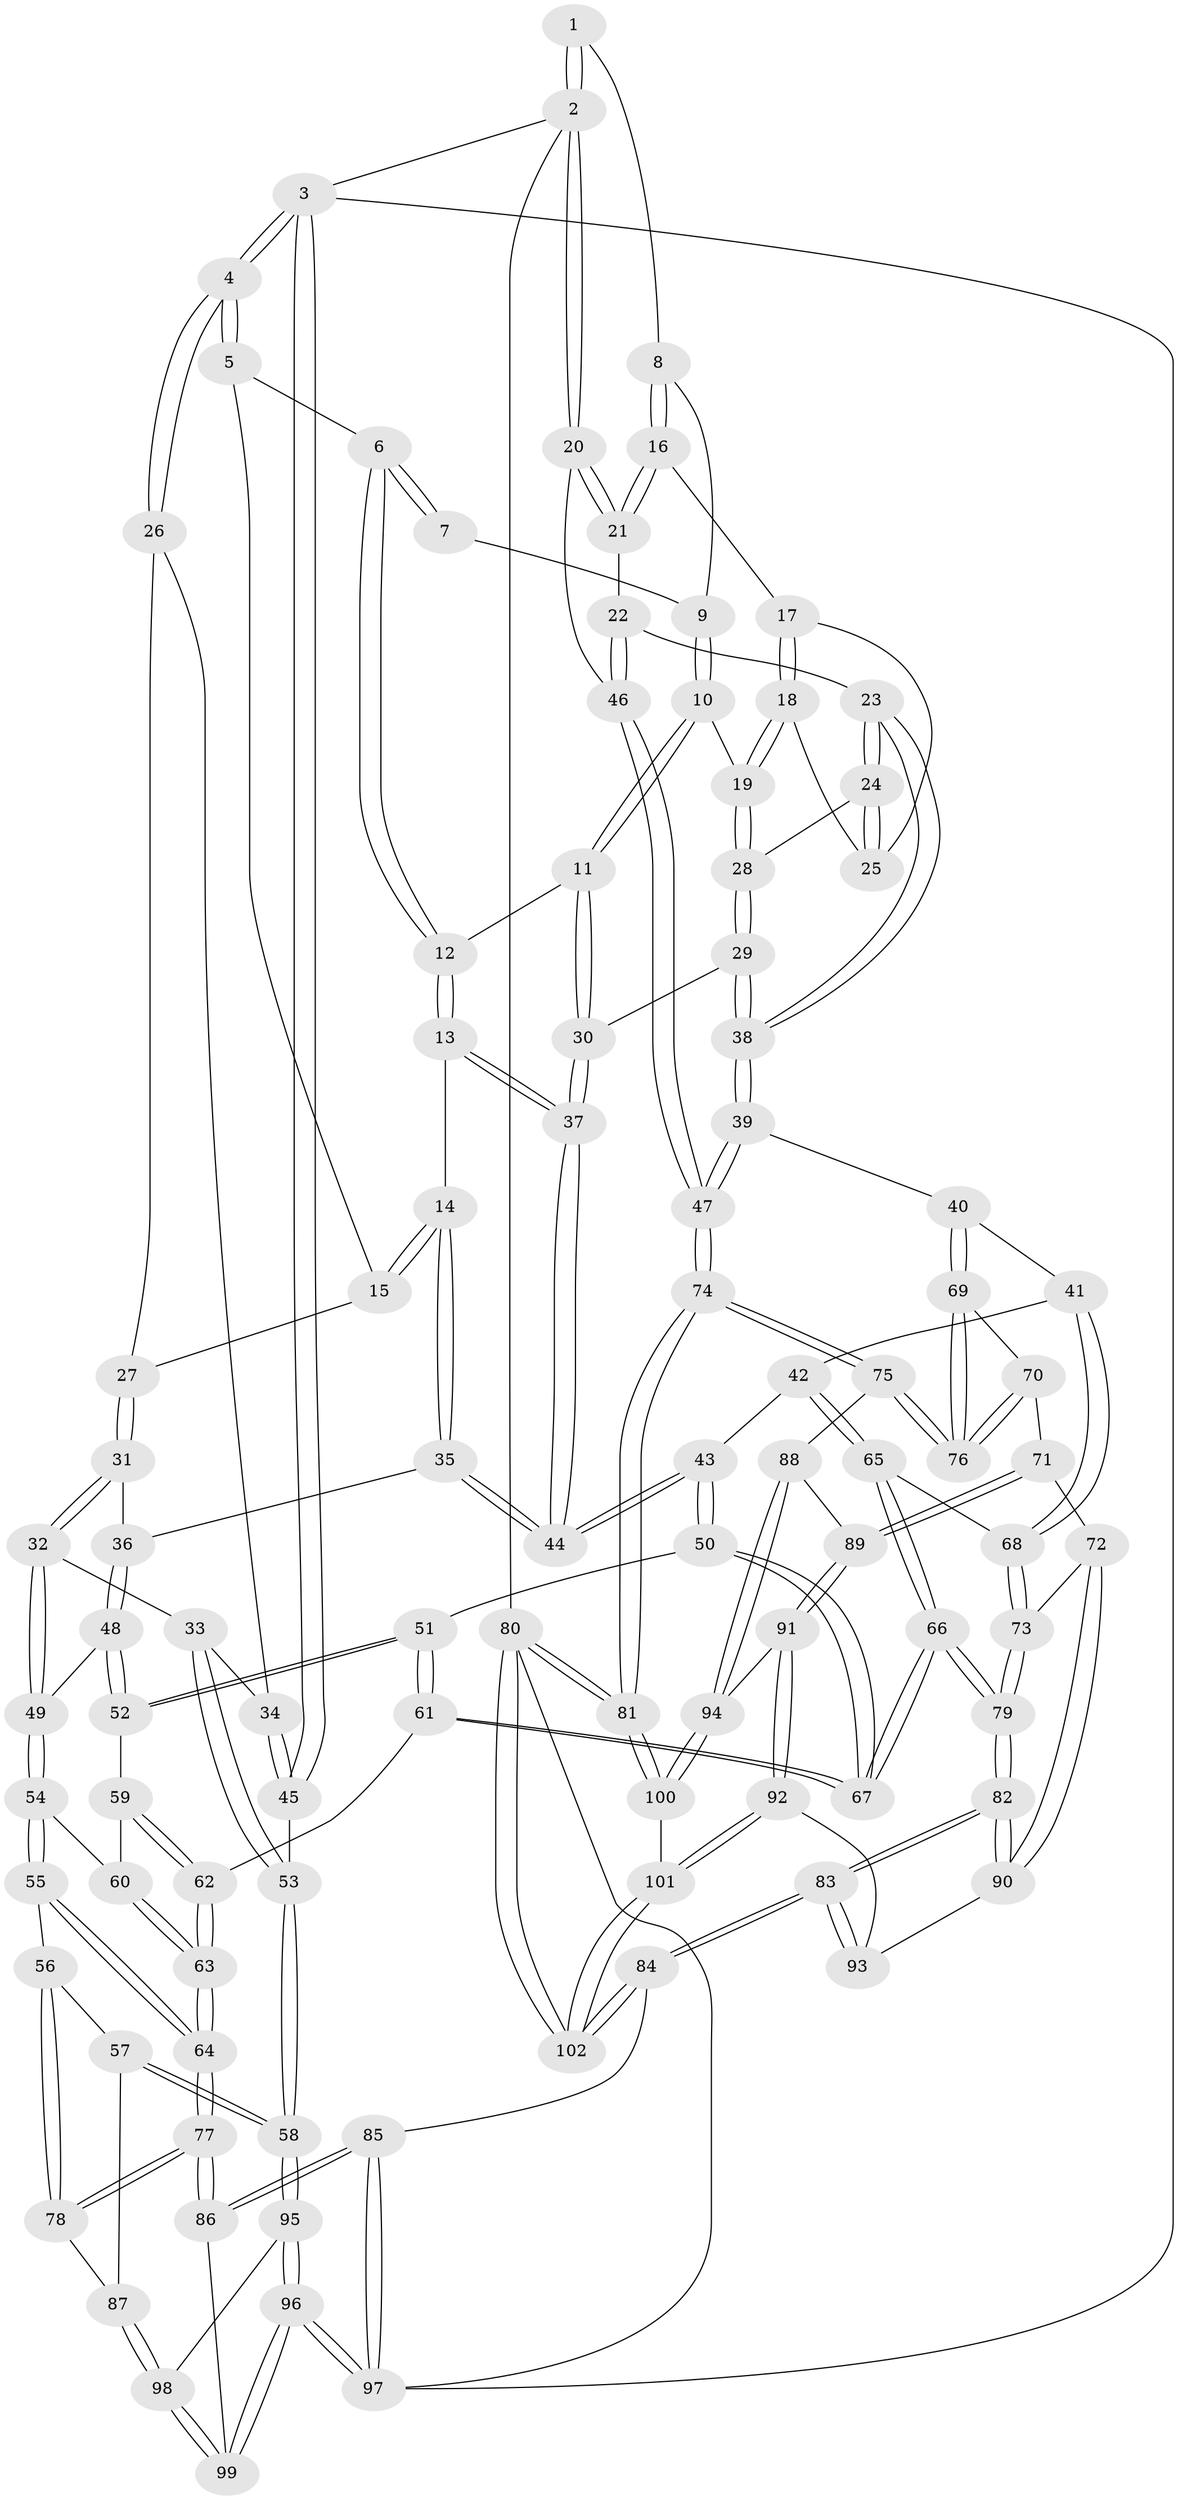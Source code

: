 // Generated by graph-tools (version 1.1) at 2025/38/02/21/25 10:38:58]
// undirected, 102 vertices, 252 edges
graph export_dot {
graph [start="1"]
  node [color=gray90,style=filled];
  1 [pos="+1+0"];
  2 [pos="+1+0"];
  3 [pos="+0+0"];
  4 [pos="+0+0"];
  5 [pos="+0.42277334837180186+0"];
  6 [pos="+0.5263736372729115+0"];
  7 [pos="+0.6916012673699687+0"];
  8 [pos="+0.905758756661419+0.14819646632810407"];
  9 [pos="+0.8108329993071606+0.10158819171051989"];
  10 [pos="+0.7531014430367684+0.24611175963666077"];
  11 [pos="+0.7143865738520299+0.27087462030199705"];
  12 [pos="+0.5849855663160224+0.20568092941799493"];
  13 [pos="+0.5372761031519404+0.2729617061140695"];
  14 [pos="+0.4223857978058663+0.34812135619776097"];
  15 [pos="+0.2936547457319836+0.12910410637884953"];
  16 [pos="+0.9387637772220079+0.1835300163386312"];
  17 [pos="+0.9327154465349582+0.1888585442962282"];
  18 [pos="+0.8147382789853481+0.24859870219022032"];
  19 [pos="+0.8008135425457693+0.2526499409346907"];
  20 [pos="+1+0.1292612733283837"];
  21 [pos="+0.9855452851263103+0.1966159063027397"];
  22 [pos="+0.9241716499421473+0.39023907279744413"];
  23 [pos="+0.9213048221673658+0.3908642607797371"];
  24 [pos="+0.877986892830146+0.3316409161036623"];
  25 [pos="+0.8842669933503032+0.27514944802817054"];
  26 [pos="+0.1806285856089458+0.19100456679980174"];
  27 [pos="+0.18846250879113122+0.19348561373343356"];
  28 [pos="+0.8773787609269+0.3313031462791645"];
  29 [pos="+0.7255206933368114+0.3239279816334096"];
  30 [pos="+0.7233370612916279+0.3221939022360729"];
  31 [pos="+0.1837237002396876+0.29192948866955853"];
  32 [pos="+0.14275109870241048+0.3983331123171173"];
  33 [pos="+0.126243953464705+0.3989653658282658"];
  34 [pos="+0+0.2385942832033529"];
  35 [pos="+0.42029806626138927+0.3540295533536538"];
  36 [pos="+0.40250037502495956+0.37469635892445297"];
  37 [pos="+0.6358427395125998+0.4496228239660313"];
  38 [pos="+0.8454178801245138+0.45844862934194824"];
  39 [pos="+0.8331955682259427+0.49439507762610907"];
  40 [pos="+0.7913884280002222+0.559568848357831"];
  41 [pos="+0.7778292290690249+0.5600511675928667"];
  42 [pos="+0.6378345936327708+0.525394784558448"];
  43 [pos="+0.6306715338895119+0.5220441858552898"];
  44 [pos="+0.6264390148529748+0.5003089429635125"];
  45 [pos="+0+0.21267526622103267"];
  46 [pos="+1+0.4716557647090546"];
  47 [pos="+1+0.6023731211043409"];
  48 [pos="+0.36826231052701247+0.44768282204823034"];
  49 [pos="+0.1970352539244318+0.4662340574347103"];
  50 [pos="+0.5505924892757108+0.5723818791728086"];
  51 [pos="+0.425617491582954+0.5335577305218504"];
  52 [pos="+0.38365215433809374+0.4853680191525931"];
  53 [pos="+0+0.62080975150008"];
  54 [pos="+0.18465925206332828+0.5406218738947755"];
  55 [pos="+0.14345562505890236+0.6132955762897087"];
  56 [pos="+0.11289865787253626+0.6277024364016668"];
  57 [pos="+0+0.6487900732624635"];
  58 [pos="+0+0.6423378469567093"];
  59 [pos="+0.3213052204859563+0.5726216585493701"];
  60 [pos="+0.2752918039278335+0.5843473934333071"];
  61 [pos="+0.36702678664778204+0.6998895093598402"];
  62 [pos="+0.35547650079535575+0.7033122965243195"];
  63 [pos="+0.3132403065040919+0.7266227002957656"];
  64 [pos="+0.3028756978470892+0.7353850459246847"];
  65 [pos="+0.6506915951569512+0.6974641231244237"];
  66 [pos="+0.533203278907167+0.7599018867578596"];
  67 [pos="+0.5143276491180477+0.729601836324116"];
  68 [pos="+0.6968933093996948+0.7078407300502848"];
  69 [pos="+0.8202612809267446+0.5972367175017018"];
  70 [pos="+0.7994694276237296+0.7522672154637581"];
  71 [pos="+0.7892442313770172+0.7752177928866157"];
  72 [pos="+0.7510138558621005+0.7818629136377324"];
  73 [pos="+0.7094075544707359+0.736719708939297"];
  74 [pos="+1+0.7266176768981626"];
  75 [pos="+1+0.711295492188486"];
  76 [pos="+1+0.7009400706051245"];
  77 [pos="+0.2668427367893727+0.8500132833218546"];
  78 [pos="+0.1640012309455451+0.8165714137754874"];
  79 [pos="+0.5435787173791861+0.80379979067526"];
  80 [pos="+1+1"];
  81 [pos="+1+0.8616917658633645"];
  82 [pos="+0.5529692473435315+0.8924486265407594"];
  83 [pos="+0.5214072266056945+1"];
  84 [pos="+0.4523310513714825+1"];
  85 [pos="+0.4023051033254956+1"];
  86 [pos="+0.3270394321729643+1"];
  87 [pos="+0.14269839693418504+0.8187408313296263"];
  88 [pos="+0.924652025157772+0.7858303185271655"];
  89 [pos="+0.8117163518218443+0.7974405724540836"];
  90 [pos="+0.7286464449203545+0.8074125118259572"];
  91 [pos="+0.8356348695921386+0.8683868254878413"];
  92 [pos="+0.7811560767149711+0.9238557330260828"];
  93 [pos="+0.7655252038499235+0.9229771139857673"];
  94 [pos="+0.8704710842886296+0.8794008685988921"];
  95 [pos="+0+0.675935868325154"];
  96 [pos="+0+1"];
  97 [pos="+0+1"];
  98 [pos="+0.06771830164537004+0.8646547088545523"];
  99 [pos="+0.05767962536741502+0.9173254061715757"];
  100 [pos="+0.9063702376423648+0.9076178092836171"];
  101 [pos="+0.852738533111976+1"];
  102 [pos="+0.887803197647108+1"];
  1 -- 2;
  1 -- 2;
  1 -- 8;
  2 -- 3;
  2 -- 20;
  2 -- 20;
  2 -- 80;
  3 -- 4;
  3 -- 4;
  3 -- 45;
  3 -- 45;
  3 -- 97;
  4 -- 5;
  4 -- 5;
  4 -- 26;
  4 -- 26;
  5 -- 6;
  5 -- 15;
  6 -- 7;
  6 -- 7;
  6 -- 12;
  6 -- 12;
  7 -- 9;
  8 -- 9;
  8 -- 16;
  8 -- 16;
  9 -- 10;
  9 -- 10;
  10 -- 11;
  10 -- 11;
  10 -- 19;
  11 -- 12;
  11 -- 30;
  11 -- 30;
  12 -- 13;
  12 -- 13;
  13 -- 14;
  13 -- 37;
  13 -- 37;
  14 -- 15;
  14 -- 15;
  14 -- 35;
  14 -- 35;
  15 -- 27;
  16 -- 17;
  16 -- 21;
  16 -- 21;
  17 -- 18;
  17 -- 18;
  17 -- 25;
  18 -- 19;
  18 -- 19;
  18 -- 25;
  19 -- 28;
  19 -- 28;
  20 -- 21;
  20 -- 21;
  20 -- 46;
  21 -- 22;
  22 -- 23;
  22 -- 46;
  22 -- 46;
  23 -- 24;
  23 -- 24;
  23 -- 38;
  23 -- 38;
  24 -- 25;
  24 -- 25;
  24 -- 28;
  26 -- 27;
  26 -- 34;
  27 -- 31;
  27 -- 31;
  28 -- 29;
  28 -- 29;
  29 -- 30;
  29 -- 38;
  29 -- 38;
  30 -- 37;
  30 -- 37;
  31 -- 32;
  31 -- 32;
  31 -- 36;
  32 -- 33;
  32 -- 49;
  32 -- 49;
  33 -- 34;
  33 -- 53;
  33 -- 53;
  34 -- 45;
  34 -- 45;
  35 -- 36;
  35 -- 44;
  35 -- 44;
  36 -- 48;
  36 -- 48;
  37 -- 44;
  37 -- 44;
  38 -- 39;
  38 -- 39;
  39 -- 40;
  39 -- 47;
  39 -- 47;
  40 -- 41;
  40 -- 69;
  40 -- 69;
  41 -- 42;
  41 -- 68;
  41 -- 68;
  42 -- 43;
  42 -- 65;
  42 -- 65;
  43 -- 44;
  43 -- 44;
  43 -- 50;
  43 -- 50;
  45 -- 53;
  46 -- 47;
  46 -- 47;
  47 -- 74;
  47 -- 74;
  48 -- 49;
  48 -- 52;
  48 -- 52;
  49 -- 54;
  49 -- 54;
  50 -- 51;
  50 -- 67;
  50 -- 67;
  51 -- 52;
  51 -- 52;
  51 -- 61;
  51 -- 61;
  52 -- 59;
  53 -- 58;
  53 -- 58;
  54 -- 55;
  54 -- 55;
  54 -- 60;
  55 -- 56;
  55 -- 64;
  55 -- 64;
  56 -- 57;
  56 -- 78;
  56 -- 78;
  57 -- 58;
  57 -- 58;
  57 -- 87;
  58 -- 95;
  58 -- 95;
  59 -- 60;
  59 -- 62;
  59 -- 62;
  60 -- 63;
  60 -- 63;
  61 -- 62;
  61 -- 67;
  61 -- 67;
  62 -- 63;
  62 -- 63;
  63 -- 64;
  63 -- 64;
  64 -- 77;
  64 -- 77;
  65 -- 66;
  65 -- 66;
  65 -- 68;
  66 -- 67;
  66 -- 67;
  66 -- 79;
  66 -- 79;
  68 -- 73;
  68 -- 73;
  69 -- 70;
  69 -- 76;
  69 -- 76;
  70 -- 71;
  70 -- 76;
  70 -- 76;
  71 -- 72;
  71 -- 89;
  71 -- 89;
  72 -- 73;
  72 -- 90;
  72 -- 90;
  73 -- 79;
  73 -- 79;
  74 -- 75;
  74 -- 75;
  74 -- 81;
  74 -- 81;
  75 -- 76;
  75 -- 76;
  75 -- 88;
  77 -- 78;
  77 -- 78;
  77 -- 86;
  77 -- 86;
  78 -- 87;
  79 -- 82;
  79 -- 82;
  80 -- 81;
  80 -- 81;
  80 -- 102;
  80 -- 102;
  80 -- 97;
  81 -- 100;
  81 -- 100;
  82 -- 83;
  82 -- 83;
  82 -- 90;
  82 -- 90;
  83 -- 84;
  83 -- 84;
  83 -- 93;
  83 -- 93;
  84 -- 85;
  84 -- 102;
  84 -- 102;
  85 -- 86;
  85 -- 86;
  85 -- 97;
  85 -- 97;
  86 -- 99;
  87 -- 98;
  87 -- 98;
  88 -- 89;
  88 -- 94;
  88 -- 94;
  89 -- 91;
  89 -- 91;
  90 -- 93;
  91 -- 92;
  91 -- 92;
  91 -- 94;
  92 -- 93;
  92 -- 101;
  92 -- 101;
  94 -- 100;
  94 -- 100;
  95 -- 96;
  95 -- 96;
  95 -- 98;
  96 -- 97;
  96 -- 97;
  96 -- 99;
  96 -- 99;
  98 -- 99;
  98 -- 99;
  100 -- 101;
  101 -- 102;
  101 -- 102;
}
